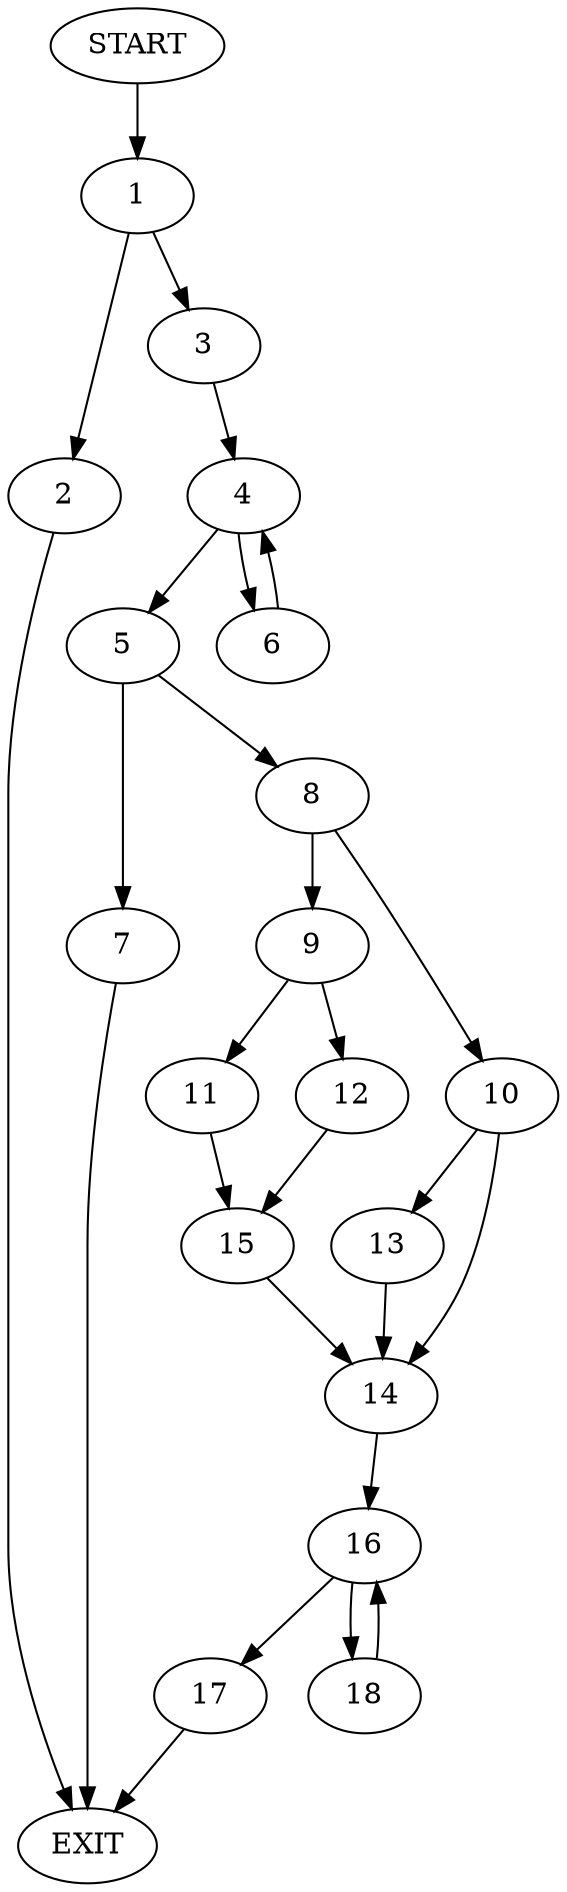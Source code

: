 digraph {
0 [label="START"]
19 [label="EXIT"]
0 -> 1
1 -> 2
1 -> 3
2 -> 19
3 -> 4
4 -> 5
4 -> 6
5 -> 7
5 -> 8
6 -> 4
8 -> 9
8 -> 10
7 -> 19
9 -> 11
9 -> 12
10 -> 13
10 -> 14
11 -> 15
12 -> 15
15 -> 14
14 -> 16
13 -> 14
16 -> 17
16 -> 18
18 -> 16
17 -> 19
}
